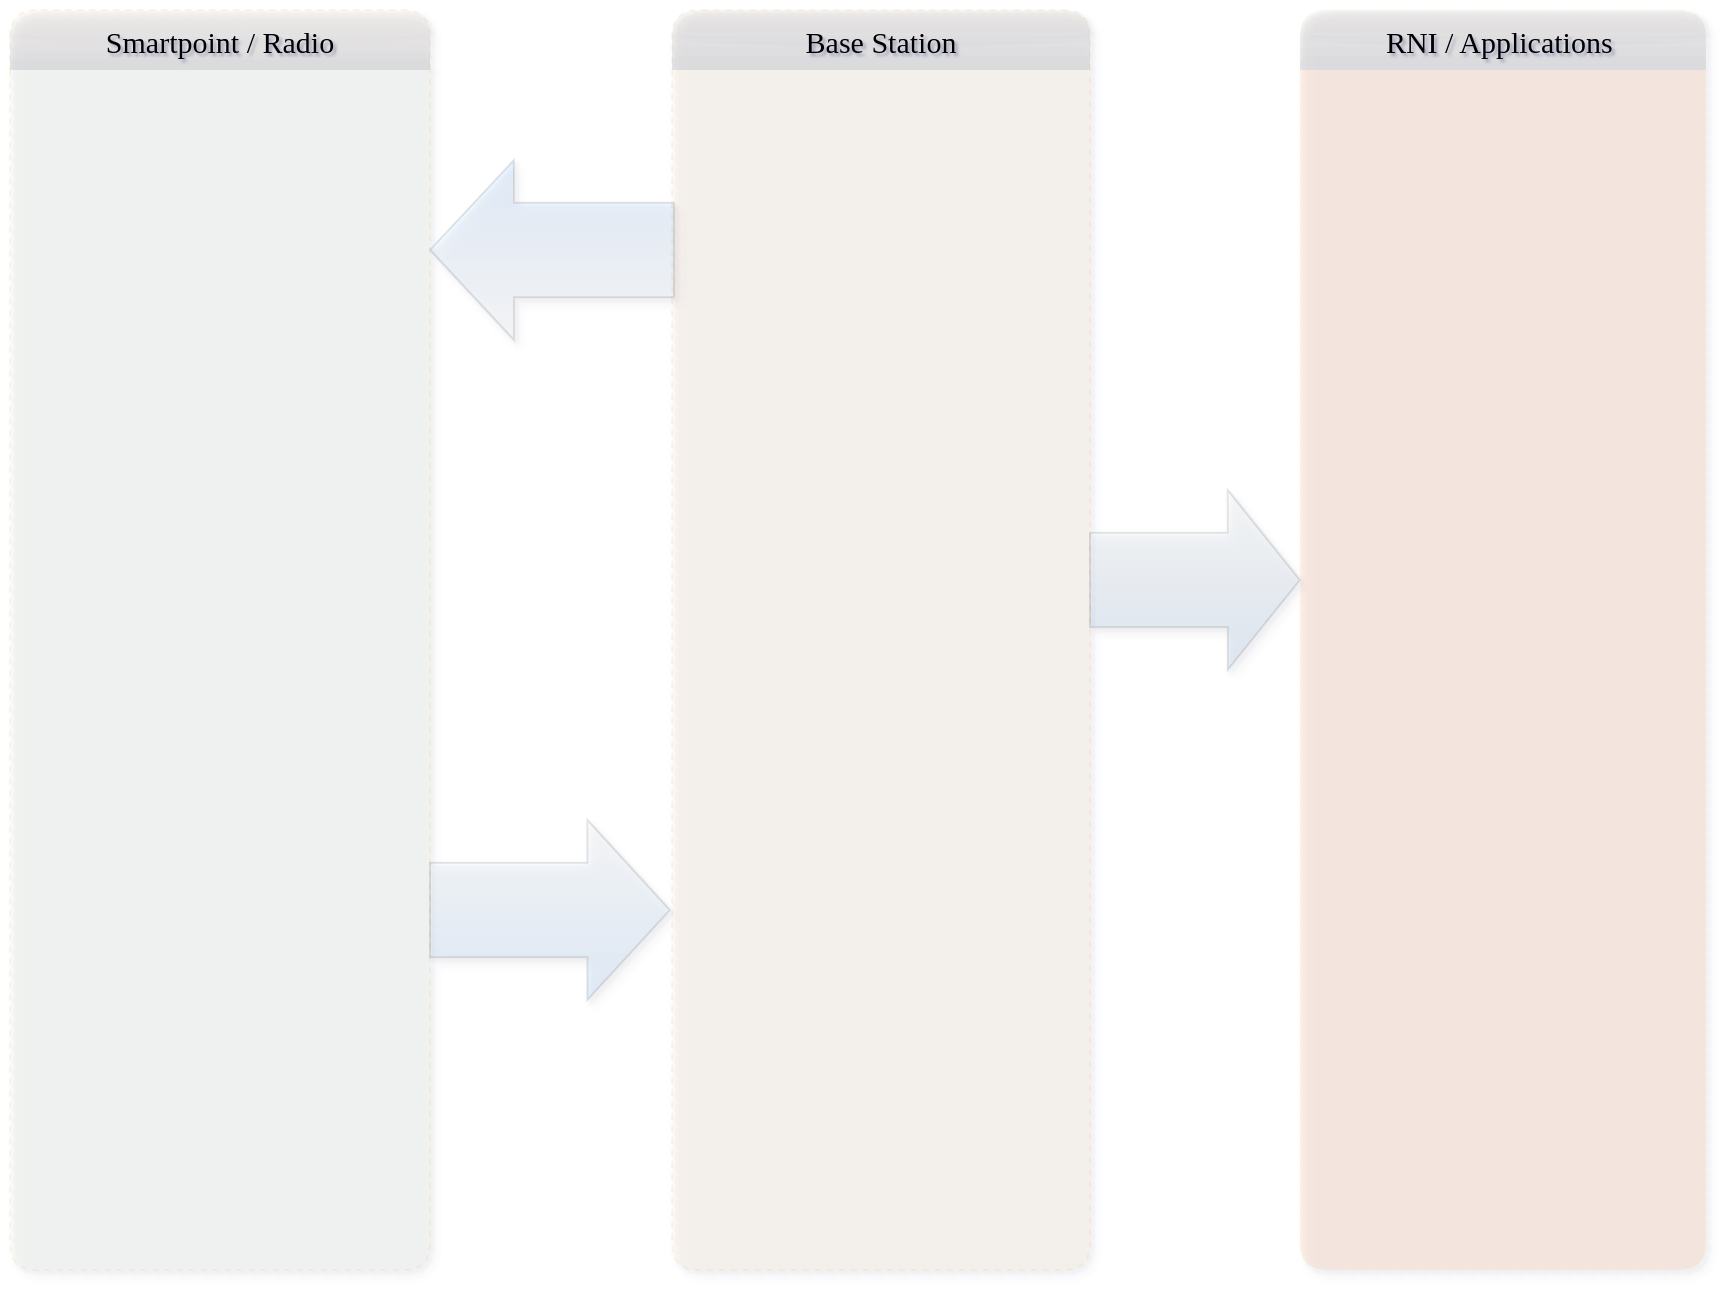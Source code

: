 <mxfile version="22.0.8" type="github">
  <diagram id="UW2Let9FedXbePVIwO7e" name="Page-1">
    <mxGraphModel dx="1448" dy="1305" grid="1" gridSize="15" guides="1" tooltips="1" connect="1" arrows="1" fold="1" page="1" pageScale="1" pageWidth="850" pageHeight="1100" math="0" shadow="1">
      <root>
        <mxCell id="0" />
        <mxCell id="1" parent="0" />
        <mxCell id="GJOkn2DgcXXOF6PlL42Y-1" value="Smartpoint / Radio" style="swimlane;rounded=1;dashed=1;fillColor=#ffe6cc;strokeColor=#d79b00;swimlaneFillColor=#D5E8D4;opacity=10;gradientColor=default;glass=1;shadow=1;swimlaneLine=0;startSize=30;fontSize=15;fontStyle=0;fontFamily=Verdana;" parent="1" vertex="1">
          <mxGeometry width="210" height="630" as="geometry" />
        </mxCell>
        <mxCell id="AdH4K1TgIiBWA7QRcjIa-1" value="Base Station" style="swimlane;rounded=1;dashed=1;fillColor=#C2AF9B;strokeColor=#d79b00;swimlaneFillColor=#FFD2AB;opacity=10;glass=1;shadow=1;swimlaneLine=0;startSize=30;fontSize=15;fontStyle=0;fontFamily=Verdana;gradientColor=default;" vertex="1" parent="1">
          <mxGeometry x="331" width="209" height="630" as="geometry" />
        </mxCell>
        <mxCell id="AdH4K1TgIiBWA7QRcjIa-15" value="" style="shape=singleArrow;whiteSpace=wrap;html=1;shadow=1;gradientColor=#3399FF;opacity=10;arrowWidth=0.525;arrowSize=0.344;" vertex="1" parent="1">
          <mxGeometry x="210" y="405" width="120" height="90" as="geometry" />
        </mxCell>
        <mxCell id="AdH4K1TgIiBWA7QRcjIa-20" value="" style="shape=singleArrow;whiteSpace=wrap;html=1;shadow=1;gradientColor=#3399FF;opacity=10;arrowWidth=0.525;arrowSize=0.344;rotation=-180;" vertex="1" parent="1">
          <mxGeometry x="210" y="75" width="122" height="90" as="geometry" />
        </mxCell>
        <mxCell id="AdH4K1TgIiBWA7QRcjIa-21" value="" style="shape=singleArrow;whiteSpace=wrap;html=1;shadow=1;gradientColor=#2776C4;opacity=10;arrowWidth=0.525;arrowSize=0.344;" vertex="1" parent="1">
          <mxGeometry x="540" y="240" width="105" height="90" as="geometry" />
        </mxCell>
        <mxCell id="AdH4K1TgIiBWA7QRcjIa-23" value="RNI / Applications " style="swimlane;rounded=1;dashed=1;fillColor=#C2AF9B;strokeColor=#CCFF99;swimlaneFillColor=#FF8000;opacity=10;glass=1;shadow=1;swimlaneLine=0;startSize=30;fontSize=15;fontStyle=0;fontFamily=Verdana;gradientColor=default;" vertex="1" parent="1">
          <mxGeometry x="645" width="203" height="630" as="geometry" />
        </mxCell>
      </root>
    </mxGraphModel>
  </diagram>
</mxfile>

